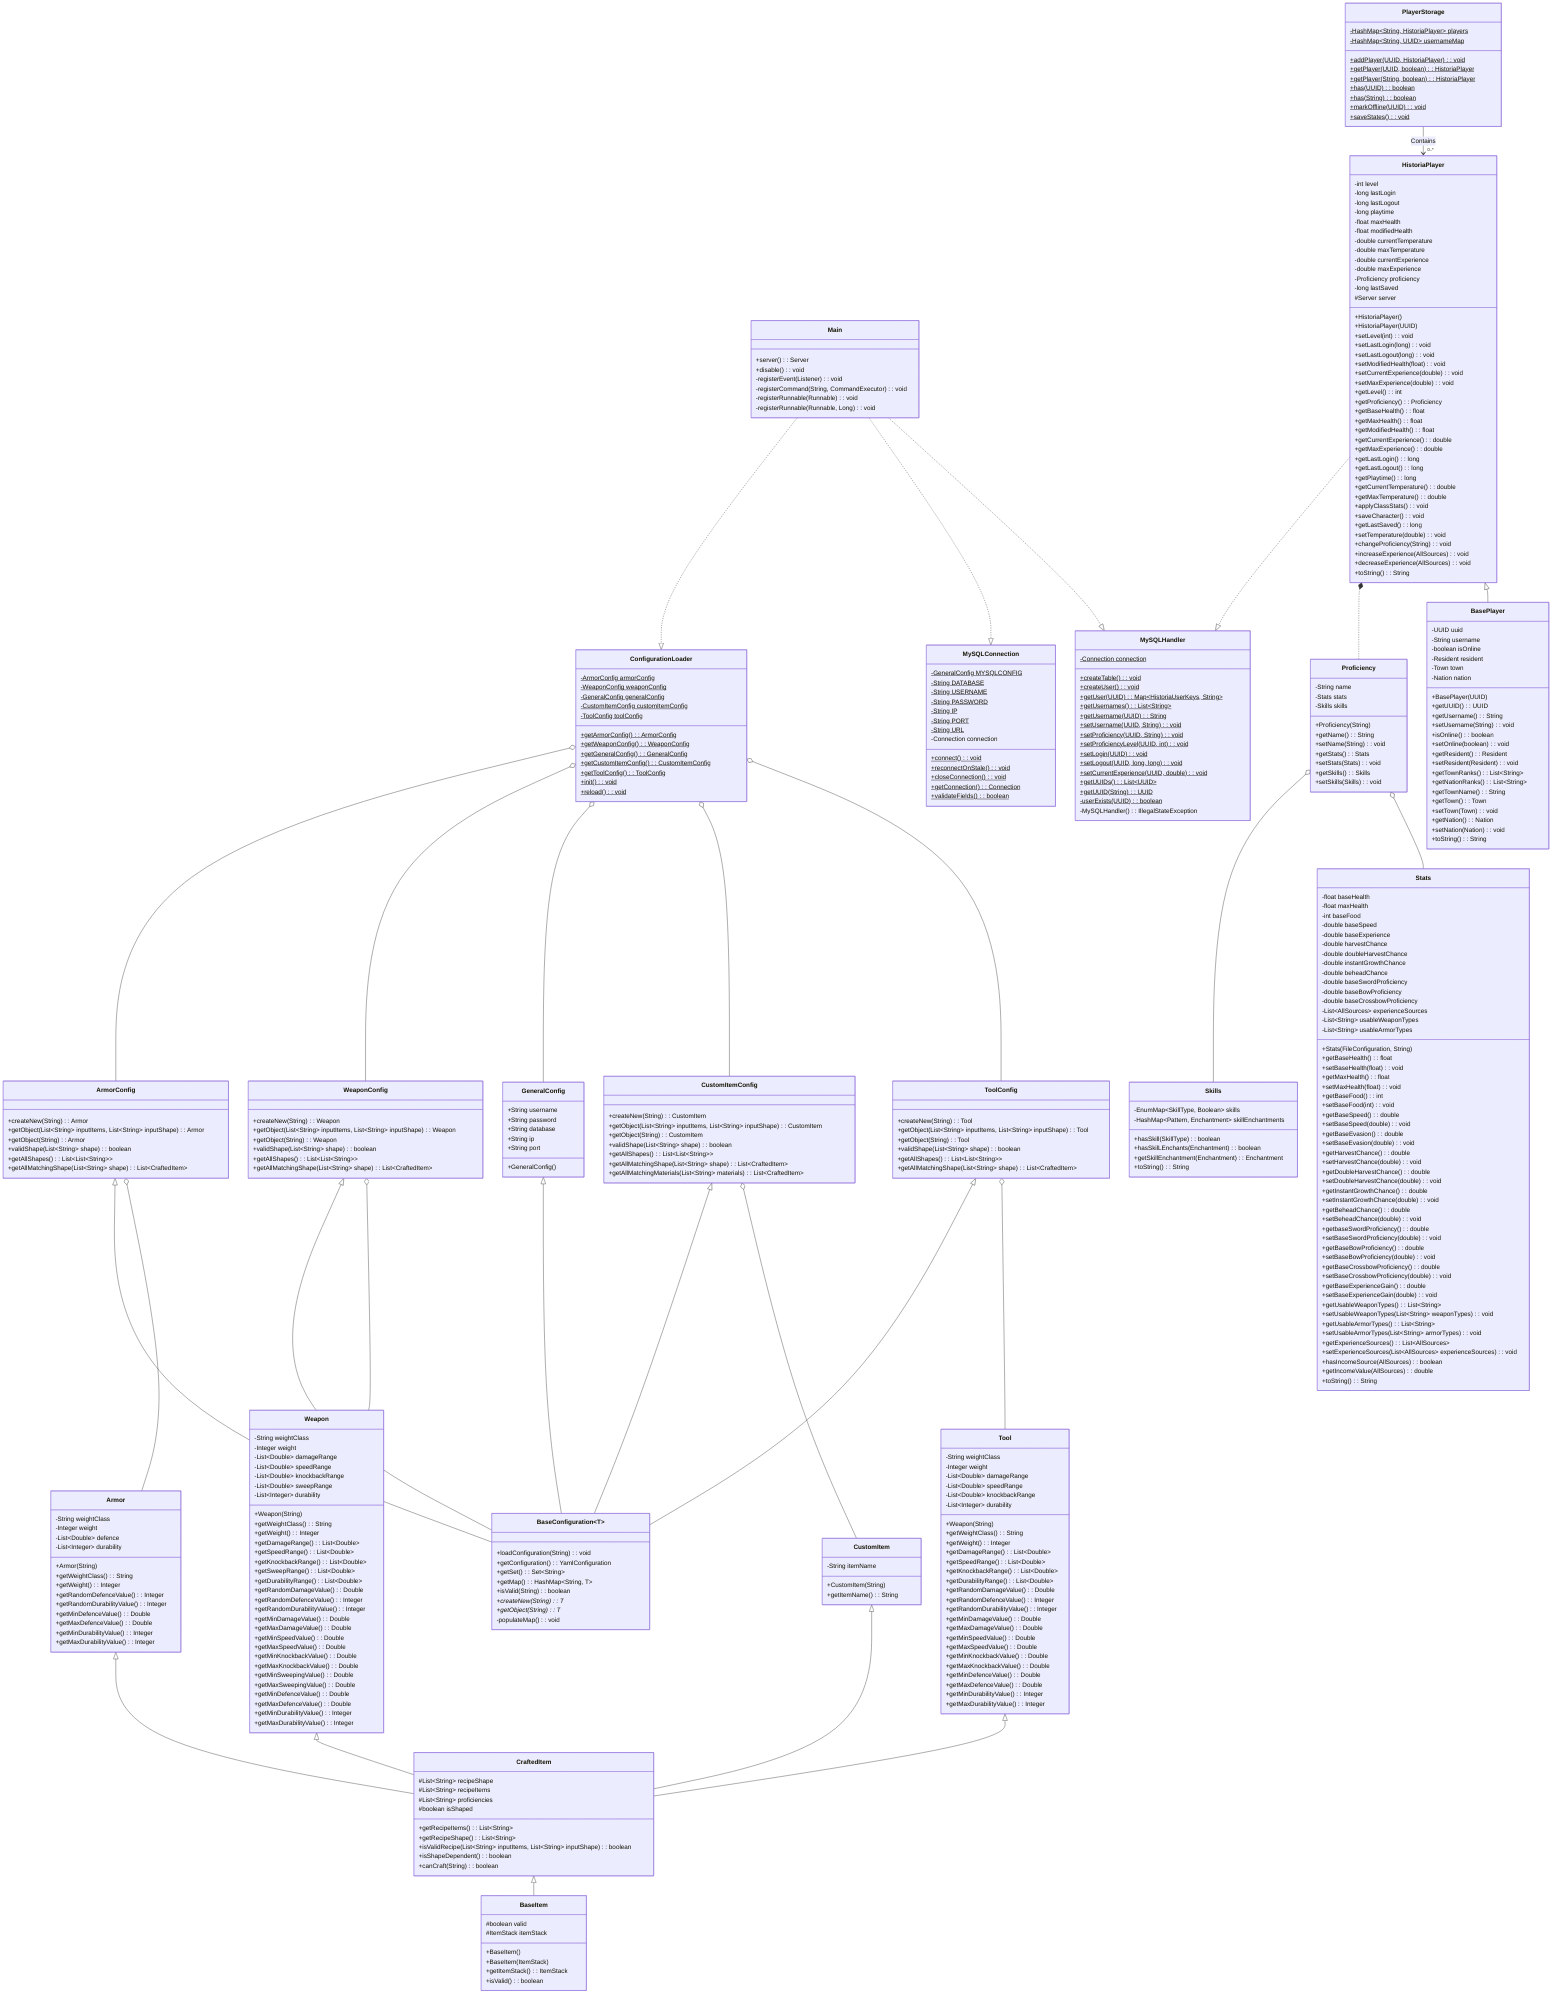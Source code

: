 classDiagram

    Main ..|> ConfigurationLoader
    Main ..|> MySQLConnection
    Main ..|> MySQLHandler

    ConfigurationLoader o-- ArmorConfig
    ConfigurationLoader o-- WeaponConfig
    ConfigurationLoader o-- GeneralConfig
    ConfigurationLoader o-- CustomItemConfig
    ConfigurationLoader o-- ToolConfig

    ArmorConfig <|-- BaseConfiguration~T~
    WeaponConfig <|-- BaseConfiguration
    GeneralConfig <|-- BaseConfiguration
    CustomItemConfig <|-- BaseConfiguration
    ToolConfig <|-- BaseConfiguration

    ArmorConfig o-- Armor
    WeaponConfig o-- Weapon
    CustomItemConfig o-- CustomItem
    ToolConfig o-- Tool

    CraftedItem <|-- BaseItem

    Armor <|-- CraftedItem
    Weapon <|-- CraftedItem
    CustomItem <|-- CraftedItem
    Tool <|-- CraftedItem

    PlayerStorage --> "0..*" HistoriaPlayer : Contains
    HistoriaPlayer ..|> MySQLHandler
    HistoriaPlayer *.. Proficiency
    HistoriaPlayer <|-- BasePlayer
    Proficiency o-- Skills
    Proficiency o-- Stats


    class Main {

        +server() : Server
        +disable() : void
        -registerEvent(Listener) : void
        -registerCommand(String, CommandExecutor) : void
        -registerRunnable(Runnable) : void
        -registerRunnable(Runnable, Long) : void

    }

    class MySQLConnection {

        -GeneralConfig MYSQLCONFIG$
        -String DATABASE$
        -String USERNAME$
        -String PASSWORD$
        -String IP$
        -String PORT$
        -String URL$
        -Connection connection

        +connect()$ : void
        +reconnectOnStale()$ : void
        +closeConnection()$ : void
        +getConnection()$ : Connection
        +validateFields()$ : boolean
    }

    class MySQLHandler {

        -Connection connection$

        +createTable()$ : void
        +createUser()$ : void
        +getUser(UUID)$ : Map&lt;HistoriaUserKeys, String>
        +getUsernames()$ : List~String~
        +getUsername(UUID)$ : String
        +setUsername(UUID, String)$ : void
        +setProficiency(UUID, String)$ : void
        +setProficiencyLevel(UUID, int)$ : void
        +setLogin(UUID)$ : void
        +setLogout(UUID, long, long)$ : void
        +setCurrentExperience(UUID, double)$ : void
        +getUUIDs()$ : List~UUID~
        +getUUID(String)$ : UUID
        -userExists(UUID)$ : boolean
        -MySQLHandler() : IllegalStateException

    }

%%    class ConfigUtil {
%%
%%        -List~String~ configFileNames$
%%        +checkFiles()$ : void
%%        +yamlFromSource(InputStream)$ : YamlConfiguration
%%        +yamlFromSource(File)$ : YamlConfiguration
%%
%%    }

    class BaseConfiguration~T~ {

        +loadConfiguration(String) : void
        +getConfiguration() : YamlConfiguration
        +getSet() : Set~String~
        +getMap() : HashMap&lt;String, T>
        +isValid(String) : boolean
        +createNew(String) : T*
        +getObject(String) : T*
        -populateMap() : void

    }

    class ConfigurationLoader {

        -ArmorConfig armorConfig$
        -WeaponConfig weaponConfig$
        -GeneralConfig generalConfig$
        -CustomItemConfig customItemConfig$
        -ToolConfig toolConfig$

        +getArmorConfig()$ : ArmorConfig
        +getWeaponConfig()$ : WeaponConfig
        +getGeneralConfig()$ : GeneralConfig
        +getCustomItemConfig()$ : CustomItemConfig
        +getToolConfig()$ : ToolConfig

        +init()$ : void
        +reload()$ : void

    }

    class ArmorConfig {

        +createNew(String): Armor
        +getObject(List~String~ inputItems, List~String~ inputShape): Armor
        +getObject(String): Armor
        +validShape(List~String~ shape): boolean
        +getAllShapes(): List~List~String~~
        +getAllMatchingShape(List~String~ shape): List~CraftedItem~

    }

    class WeaponConfig {

        +createNew(String): Weapon
        +getObject(List~String~ inputItems, List~String~ inputShape): Weapon
        +getObject(String): Weapon
        +validShape(List~String~ shape): boolean
        +getAllShapes(): List~List~String~~
        +getAllMatchingShape(List~String~ shape): List~CraftedItem~

    }

    class GeneralConfig {

        +String username
        +String password
        +String database
        +String ip
        +String port

        +GeneralConfig()

    }

    class CustomItemConfig {

        +createNew(String): CustomItem
        +getObject(List~String~ inputItems, List~String~ inputShape): CustomItem
        +getObject(String): CustomItem
        +validShape(List~String~ shape): boolean
        +getAllShapes(): List~List~String~~
        +getAllMatchingShape(List~String~ shape): List~CraftedItem~
        +getAllMatchingMaterials(List~String~ materials): List~CraftedItem~

    }

    class ToolConfig {

        +createNew(String): Tool
        +getObject(List~String~ inputItems, List~String~ inputShape): Tool
        +getObject(String): Tool
        +validShape(List~String~ shape): boolean
        +getAllShapes(): List~List~String~~
        +getAllMatchingShape(List~String~ shape): List~CraftedItem~

    }

    class BaseItem {

        #boolean valid
        #ItemStack itemStack

        +BaseItem()
        +BaseItem(ItemStack)
        +getItemStack() : ItemStack
        +isValid() : boolean

    }

    class CraftedItem {

        #List~String~ recipeShape
        #List~String~ recipeItems
        #List~String~ proficiencies
        #boolean isShaped

        +getRecipeItems() : List~String~
        +getRecipeShape() : List~String~
        +isValidRecipe(List~String~ inputItems, List~String~ inputShape) : boolean
        +isShapeDependent() : boolean
        +canCraft(String) : boolean

    }

    class Armor {

        -String weightClass
        -Integer weight
        -List~Double~ defence
        -List~Integer~ durability

        +Armor(String)
        +getWeightClass() : String
        +getWeight() : Integer
        +getRandomDefenceValue() : Integer
        +getRandomDurabilityValue() : Integer
        +getMinDefenceValue() : Double
        +getMaxDefenceValue() : Double
        +getMinDurabilityValue() : Integer
        +getMaxDurabilityValue() : Integer

    }

    class Weapon {

        -String weightClass
        -Integer weight
        -List~Double~ damageRange
        -List~Double~ speedRange
        -List~Double~ knockbackRange
        -List~Double~ sweepRange
        -List~Integer~ durability

        +Weapon(String)
        +getWeightClass() : String
        +getWeight() : Integer
        +getDamageRange() : List~Double~
        +getSpeedRange() : List~Double~
        +getKnockbackRange() : List~Double~
        +getSweepRange() : List~Double~
        +getDurabilityRange() : List~Double~
        +getRandomDamageValue(): Double
        +getRandomDefenceValue() : Integer
        +getRandomDurabilityValue() : Integer
        +getMinDamageValue() : Double
        +getMaxDamageValue() : Double
        +getMinSpeedValue() : Double
        +getMaxSpeedValue() : Double
        +getMinKnockbackValue() : Double
        +getMaxKnockbackValue() : Double
        +getMinSweepingValue() : Double
        +getMaxSweepingValue() : Double
        +getMinDefenceValue() : Double
        +getMaxDefenceValue() : Double
        +getMinDurabilityValue() : Integer
        +getMaxDurabilityValue() : Integer

    }

    class CustomItem {

        -String itemName

        +CustomItem(String)
        +getItemName() : String


    }

    class Tool {

        -String weightClass
        -Integer weight
        -List~Double~ damageRange
        -List~Double~ speedRange
        -List~Double~ knockbackRange
        -List~Integer~ durability

        +Weapon(String)
        +getWeightClass() : String
        +getWeight() : Integer
        +getDamageRange() : List~Double~
        +getSpeedRange() : List~Double~
        +getKnockbackRange() : List~Double~
        +getDurabilityRange() : List~Double~
        +getRandomDamageValue(): Double
        +getRandomDefenceValue() : Integer
        +getRandomDurabilityValue() : Integer
        +getMinDamageValue() : Double
        +getMaxDamageValue() : Double
        +getMinSpeedValue() : Double
        +getMaxSpeedValue() : Double
        +getMinKnockbackValue() : Double
        +getMaxKnockbackValue() : Double
        +getMinDefenceValue() : Double
        +getMaxDefenceValue() : Double
        +getMinDurabilityValue() : Integer
        +getMaxDurabilityValue() : Integer

    }

    class PlayerStorage {

        -HashMap&lt;String, HistoriaPlayer> players$
        -HashMap&lt;String, UUID> usernameMap$

        +addPlayer(UUID, HistoriaPlayer)$ : void
        +getPlayer(UUID, boolean)$ : HistoriaPlayer
        +getPlayer(String, boolean)$ : HistoriaPlayer
        +has(UUID)$ : boolean
        +has(String)$ : boolean
        +markOffline(UUID)$ : void
        +saveStates()$ : void

    }

    class BasePlayer {
        -UUID uuid
        -String username
        -boolean isOnline
        -Resident resident
        -Town town
        -Nation nation

        +BasePlayer(UUID)
        +getUUID(): UUID
        +getUsername(): String
        +setUsername(String): void
        +isOnline(): boolean
        +setOnline(boolean): void
        +getResident(): Resident
        +setResident(Resident): void
        +getTownRanks(): List~String~
        +getNationRanks(): List~String~
        +getTownName(): String
        +getTown(): Town
        +setTown(Town): void
        +getNation(): Nation
        +setNation(Nation): void
        +toString() : String
    }

    class HistoriaPlayer {

        -int level
        -long lastLogin
        -long lastLogout
        -long playtime
        -float maxHealth
        -float modifiedHealth
        -double currentTemperature
        -double maxTemperature
        -double currentExperience
        -double maxExperience
        -Proficiency proficiency
        -long lastSaved
        #Server server

        +HistoriaPlayer()
        +HistoriaPlayer(UUID)
        +setLevel(int) : void
        +setLastLogin(long) : void
        +setLastLogout(long) : void
        +setModifiedHealth(float) : void
        +setCurrentExperience(double) : void
        +setMaxExperience(double) : void
        +getLevel() : int
        +getProficiency() : Proficiency
        +getBaseHealth() : float
        +getMaxHealth() : float
        +getModifiedHealth() : float
        +getCurrentExperience() : double
        +getMaxExperience() : double
        +getLastLogin() : long
        +getLastLogout() : long
        +getPlaytime() : long
        +getCurrentTemperature() : double
        +getMaxTemperature() : double
        +applyClassStats() : void
        +saveCharacter() : void
        +getLastSaved() : long
        +setTemperature(double) : void
        +changeProficiency(String) : void
        +increaseExperience(AllSources): void
        +decreaseExperience(AllSources) : void
        +toString() : String

    }

    class Proficiency {

        -String name
        -Stats stats
        -Skills skills

        +Proficiency(String)
        +getName() : String
        +setName(String): void
        +getStats() : Stats
        +setStats(Stats) : void
        +getSkills() : Skills
        +setSkills(Skills): void

    }

    class Skills {

        -EnumMap&lt;SkillType, Boolean> skills
        -HashMap&lt;Pattern, Enchantment> skillEnchantments

        +hasSkill(SkillType) : boolean
        +hasSkilLEnchants(Enchantment) : boolean
        +getSkillEnchantment(Enchantment) : Enchantment
        +toString() : String

    }

    class Stats {

        -float baseHealth
        -float maxHealth
        -int baseFood
        -double baseSpeed
        -double baseExperience
        -double harvestChance
        -double doubleHarvestChance
        -double instantGrowthChance
        -double beheadChance
        -double baseSwordProficiency
        -double baseBowProficiency
        -double baseCrossbowProficiency
        -List~AllSources~ experienceSources
        -List~String~ usableWeaponTypes
        -List~String~ usableArmorTypes

        +Stats(FileConfiguration, String)
        +getBaseHealth() : float
        +setBaseHealth(float) : void
        +getMaxHealth() : float
        +setMaxHealth(float) : void
        +getBaseFood() : int
        +setBaseFood(int) : void
        +getBaseSpeed() : double
        +setBaseSpeed(double) : void
        +getBaseEvasion() : double
        +setBaseEvasion(double) : void
        +getHarvestChance() : double
        +setHarvestChance(double) : void
        +getDoubleHarvestChance() : double
        +setDoubleHarvestChance(double) : void
        +getInstantGrowthChance() : double
        +setInstantGrowthChance(double) : void
        +getBeheadChance() : double
        +setBeheadChance(double) : void
        +getbaseSwordProficiency() : double
        +setBaseSwordProficiency(double) : void
        +getBaseBowProficiency() : double
        +setBaseBowProficiency(double) : void
        +getBaseCrossbowProficiency(): double
        +setBaseCrossbowProficiency(double) : void
        +getBaseExperienceGain() : double
        +setBaseExperienceGain(double) : void
        +getUsableWeaponTypes() : List~String~
        +setUsableWeaponTypes(List~String~ weaponTypes) : void
        +getUsableArmorTypes() : List~String~
        +setUsableArmorTypes(List~String~ armorTypes) : void
        +getExperienceSources() : List~AllSources~
        +setExperienceSources(List~AllSources~ experienceSources) : void
        +hasIncomeSource(AllSources) : boolean
        +getIncomeValue(AllSources) : double
        +toString() : String


    }